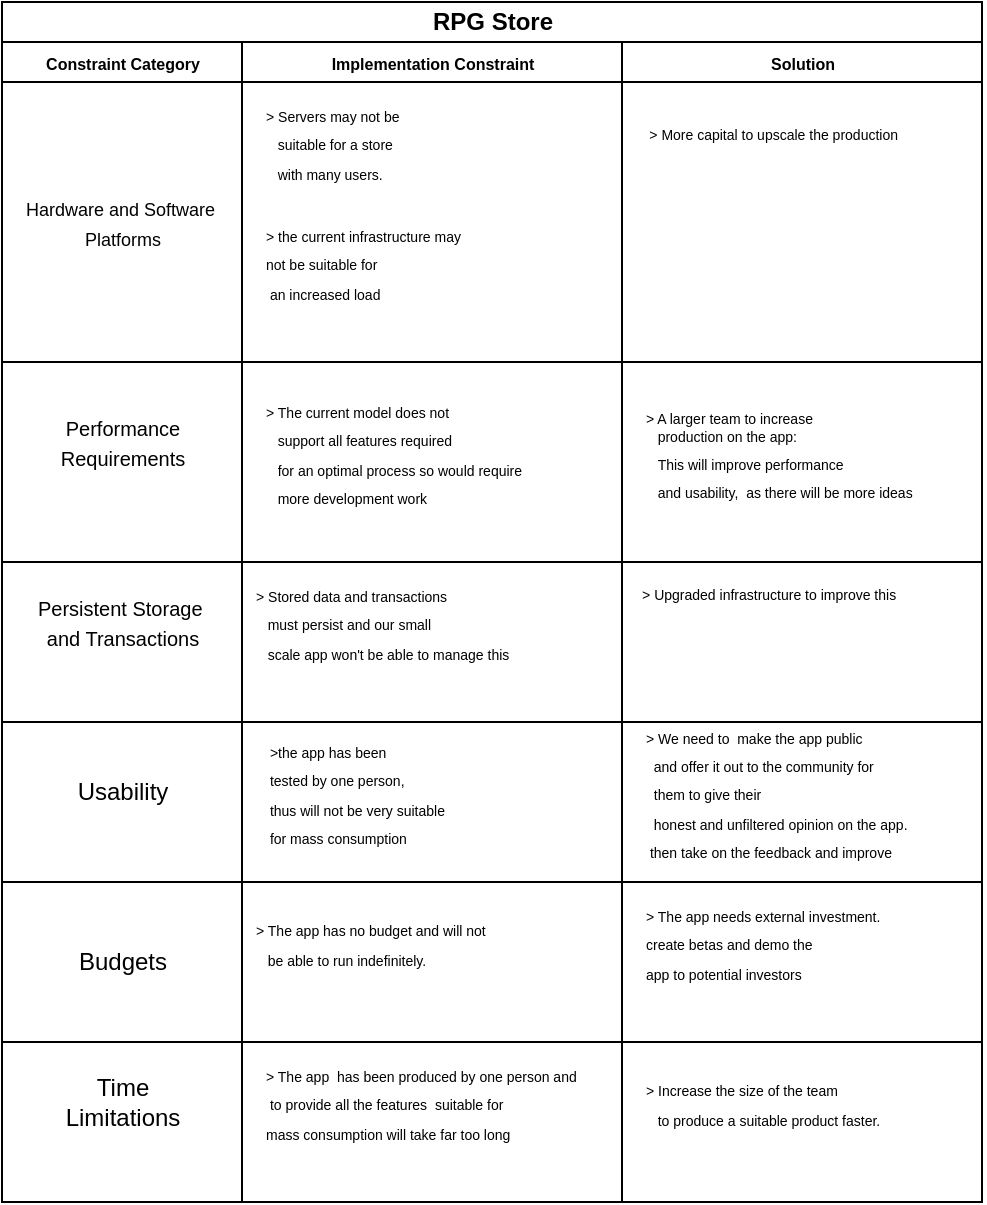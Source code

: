 <mxfile version="21.1.2" type="github">
  <diagram name="Page-1" id="4v8jdQ_9QiTM1c_yFP0A">
    <mxGraphModel dx="755" dy="423" grid="1" gridSize="10" guides="1" tooltips="1" connect="1" arrows="1" fold="1" page="1" pageScale="1" pageWidth="1654" pageHeight="1169" math="0" shadow="0">
      <root>
        <mxCell id="0" />
        <mxCell id="1" parent="0" />
        <mxCell id="7KavUZQOAWa1TJVqD98Y-1" value="RPG Store" style="swimlane;childLayout=stackLayout;resizeParent=1;resizeParentMax=0;startSize=20;html=1;" vertex="1" parent="1">
          <mxGeometry x="480" y="120" width="490.0" height="600" as="geometry" />
        </mxCell>
        <mxCell id="7KavUZQOAWa1TJVqD98Y-2" value="&lt;font style=&quot;font-size: 8px;&quot;&gt;Constraint Category&lt;/font&gt;" style="swimlane;startSize=20;html=1;" vertex="1" parent="7KavUZQOAWa1TJVqD98Y-1">
          <mxGeometry y="20" width="120" height="580" as="geometry" />
        </mxCell>
        <mxCell id="7KavUZQOAWa1TJVqD98Y-7" value="&lt;font style=&quot;font-size: 9px;&quot;&gt;Hardware and Software&amp;nbsp;&lt;br&gt;Platforms&lt;/font&gt;" style="text;html=1;align=center;verticalAlign=middle;resizable=0;points=[];autosize=1;strokeColor=none;fillColor=none;" vertex="1" parent="7KavUZQOAWa1TJVqD98Y-2">
          <mxGeometry x="-4.547e-13" y="70" width="120" height="40" as="geometry" />
        </mxCell>
        <mxCell id="7KavUZQOAWa1TJVqD98Y-16" value="&lt;font style=&quot;font-size: 10px;&quot;&gt;Performance&lt;br&gt;Requirements&lt;/font&gt;" style="text;html=1;align=center;verticalAlign=middle;resizable=0;points=[];autosize=1;strokeColor=none;fillColor=none;" vertex="1" parent="7KavUZQOAWa1TJVqD98Y-2">
          <mxGeometry x="15" y="180" width="90" height="40" as="geometry" />
        </mxCell>
        <mxCell id="7KavUZQOAWa1TJVqD98Y-20" value="&lt;font style=&quot;font-size: 10px;&quot;&gt;Persistent Storage&amp;nbsp;&lt;br&gt;and Transactions&lt;/font&gt;" style="text;html=1;align=center;verticalAlign=middle;resizable=0;points=[];autosize=1;strokeColor=none;fillColor=none;" vertex="1" parent="7KavUZQOAWa1TJVqD98Y-2">
          <mxGeometry x="5" y="270" width="110" height="40" as="geometry" />
        </mxCell>
        <mxCell id="7KavUZQOAWa1TJVqD98Y-34" value="Budgets" style="text;html=1;align=center;verticalAlign=middle;resizable=0;points=[];autosize=1;strokeColor=none;fillColor=none;" vertex="1" parent="7KavUZQOAWa1TJVqD98Y-2">
          <mxGeometry x="25" y="445" width="70" height="30" as="geometry" />
        </mxCell>
        <mxCell id="7KavUZQOAWa1TJVqD98Y-29" value="Usability" style="text;html=1;align=center;verticalAlign=middle;resizable=0;points=[];autosize=1;strokeColor=none;fillColor=none;" vertex="1" parent="7KavUZQOAWa1TJVqD98Y-2">
          <mxGeometry x="25" y="360" width="70" height="30" as="geometry" />
        </mxCell>
        <mxCell id="7KavUZQOAWa1TJVqD98Y-3" value="&lt;font style=&quot;font-size: 8px;&quot;&gt;Implementation Constraint&lt;/font&gt;" style="swimlane;startSize=20;html=1;" vertex="1" parent="7KavUZQOAWa1TJVqD98Y-1">
          <mxGeometry x="120" y="20" width="190" height="580" as="geometry" />
        </mxCell>
        <mxCell id="7KavUZQOAWa1TJVqD98Y-11" value="&lt;font style=&quot;font-size: 7px;&quot;&gt;&amp;gt; Servers may not be &lt;br&gt;&amp;nbsp; &amp;nbsp;suitable for a store &lt;br&gt;&amp;nbsp; &amp;nbsp;with many users.&amp;nbsp;&lt;/font&gt;" style="text;html=1;align=left;verticalAlign=middle;resizable=0;points=[];autosize=1;strokeColor=none;fillColor=none;" vertex="1" parent="7KavUZQOAWa1TJVqD98Y-3">
          <mxGeometry x="10" y="20" width="90" height="60" as="geometry" />
        </mxCell>
        <mxCell id="7KavUZQOAWa1TJVqD98Y-17" value="&lt;font style=&quot;font-size: 7px;&quot;&gt;&amp;gt; The current model does not&lt;br&gt;&amp;nbsp; &amp;nbsp;support all features required &lt;br&gt;&amp;nbsp; &amp;nbsp;for an optimal process so would require &lt;br&gt;&amp;nbsp; &amp;nbsp;more development work&amp;nbsp;&lt;/font&gt;" style="text;html=1;align=left;verticalAlign=middle;resizable=0;points=[];autosize=1;strokeColor=none;fillColor=none;" vertex="1" parent="7KavUZQOAWa1TJVqD98Y-3">
          <mxGeometry x="10.0" y="170" width="150" height="70" as="geometry" />
        </mxCell>
        <mxCell id="7KavUZQOAWa1TJVqD98Y-18" value="&lt;span style=&quot;font-size: 7px;&quot;&gt;&amp;gt; the current infrastructure may &lt;br&gt;not be suitable for&lt;br&gt;&amp;nbsp;an increased load&amp;nbsp;&lt;/span&gt;" style="text;html=1;align=left;verticalAlign=middle;resizable=0;points=[];autosize=1;strokeColor=none;fillColor=none;" vertex="1" parent="7KavUZQOAWa1TJVqD98Y-3">
          <mxGeometry x="10" y="80" width="120" height="60" as="geometry" />
        </mxCell>
        <mxCell id="7KavUZQOAWa1TJVqD98Y-21" value="&lt;font style=&quot;font-size: 7px;&quot;&gt;&amp;gt; Stored data and transactions &lt;br&gt;&amp;nbsp; &amp;nbsp;must persist and our small &lt;br&gt;&amp;nbsp; &amp;nbsp;scale app won&#39;t be able to manage this&amp;nbsp;&lt;/font&gt;" style="text;html=1;align=left;verticalAlign=middle;resizable=0;points=[];autosize=1;strokeColor=none;fillColor=none;" vertex="1" parent="7KavUZQOAWa1TJVqD98Y-3">
          <mxGeometry x="5" y="260" width="150" height="60" as="geometry" />
        </mxCell>
        <mxCell id="7KavUZQOAWa1TJVqD98Y-30" value="&lt;font style=&quot;font-size: 7px;&quot;&gt;&amp;nbsp;&amp;gt;the app has been &lt;br&gt;&amp;nbsp;tested by one person,&lt;br&gt;&amp;nbsp;thus will not be very suitable &lt;br&gt;&amp;nbsp;for mass consumption&lt;/font&gt;" style="text;html=1;align=left;verticalAlign=middle;resizable=0;points=[];autosize=1;strokeColor=none;fillColor=none;" vertex="1" parent="7KavUZQOAWa1TJVqD98Y-3">
          <mxGeometry x="10" y="340" width="110" height="70" as="geometry" />
        </mxCell>
        <mxCell id="7KavUZQOAWa1TJVqD98Y-35" value="&lt;span style=&quot;font-size: 7px;&quot;&gt;&amp;gt; The app has no budget and will not &lt;/span&gt;&lt;br&gt;&lt;span style=&quot;font-size: 7px;&quot;&gt;&amp;nbsp; &amp;nbsp;be able to run indefinitely.&lt;/span&gt;" style="text;html=1;align=left;verticalAlign=middle;resizable=0;points=[];autosize=1;strokeColor=none;fillColor=none;" vertex="1" parent="7KavUZQOAWa1TJVqD98Y-3">
          <mxGeometry x="5" y="430" width="140" height="40" as="geometry" />
        </mxCell>
        <mxCell id="7KavUZQOAWa1TJVqD98Y-43" value="&lt;font style=&quot;font-size: 7px;&quot;&gt;&amp;gt; The app&amp;nbsp; has been produced by one person and&lt;br&gt;&amp;nbsp;to provide all the features&amp;nbsp; suitable for &lt;br&gt;mass consumption will take far too long&amp;nbsp;&lt;/font&gt;" style="text;html=1;align=left;verticalAlign=middle;resizable=0;points=[];autosize=1;strokeColor=none;fillColor=none;" vertex="1" parent="7KavUZQOAWa1TJVqD98Y-3">
          <mxGeometry x="10" y="500" width="180" height="60" as="geometry" />
        </mxCell>
        <mxCell id="7KavUZQOAWa1TJVqD98Y-4" value="&lt;font style=&quot;font-size: 8px;&quot;&gt;Solution&lt;/font&gt;" style="swimlane;startSize=20;html=1;" vertex="1" parent="7KavUZQOAWa1TJVqD98Y-1">
          <mxGeometry x="310" y="20" width="180.0" height="580" as="geometry" />
        </mxCell>
        <mxCell id="7KavUZQOAWa1TJVqD98Y-13" value="&lt;font style=&quot;font-size: 7px;&quot;&gt;&amp;gt; A larger team to increase &lt;br&gt;&lt;div style=&quot;&quot;&gt;&lt;span style=&quot;background-color: initial;&quot;&gt;&amp;nbsp; &amp;nbsp;production on the app:&amp;nbsp;&lt;/span&gt;&lt;/div&gt;&amp;nbsp; &amp;nbsp;This will improve performance &lt;br&gt;&amp;nbsp; &amp;nbsp;and usability,&amp;nbsp; as there will be more ideas&amp;nbsp; &amp;nbsp;&lt;/font&gt;" style="text;html=1;align=left;verticalAlign=middle;resizable=0;points=[];autosize=1;strokeColor=none;fillColor=none;" vertex="1" parent="7KavUZQOAWa1TJVqD98Y-4">
          <mxGeometry x="10.0" y="170" width="160" height="70" as="geometry" />
        </mxCell>
        <mxCell id="7KavUZQOAWa1TJVqD98Y-14" value="&lt;font style=&quot;font-size: 7px;&quot;&gt;&amp;nbsp; &amp;nbsp; &amp;nbsp; &amp;gt; More capital to upscale the production&lt;/font&gt;" style="text;html=1;align=left;verticalAlign=middle;resizable=0;points=[];autosize=1;strokeColor=none;fillColor=none;" vertex="1" parent="7KavUZQOAWa1TJVqD98Y-4">
          <mxGeometry x="4.547e-13" y="30" width="160" height="30" as="geometry" />
        </mxCell>
        <mxCell id="7KavUZQOAWa1TJVqD98Y-27" value="&lt;font style=&quot;font-size: 7px;&quot;&gt;&amp;gt; Upgraded infrastructure to improve this&amp;nbsp;&amp;nbsp;&lt;/font&gt;" style="text;html=1;align=center;verticalAlign=middle;resizable=0;points=[];autosize=1;strokeColor=none;fillColor=none;" vertex="1" parent="7KavUZQOAWa1TJVqD98Y-4">
          <mxGeometry x="4.547e-13" y="260" width="150" height="30" as="geometry" />
        </mxCell>
        <mxCell id="7KavUZQOAWa1TJVqD98Y-32" value="&lt;font style=&quot;font-size: 7px;&quot;&gt;&amp;gt; We need to&amp;nbsp; make the app public&lt;br&gt;&amp;nbsp; and offer it out to the community for &lt;br&gt;&amp;nbsp; them to give their &lt;br&gt;&amp;nbsp; honest and unfiltered opinion on the app.&amp;nbsp;&lt;br&gt;&amp;nbsp;then take on the feedback and improve&lt;br&gt;&lt;/font&gt;" style="text;html=1;align=left;verticalAlign=middle;resizable=0;points=[];autosize=1;strokeColor=none;fillColor=none;" vertex="1" parent="7KavUZQOAWa1TJVqD98Y-4">
          <mxGeometry x="10.0" y="330" width="160" height="90" as="geometry" />
        </mxCell>
        <mxCell id="7KavUZQOAWa1TJVqD98Y-36" value="&lt;font style=&quot;font-size: 7px;&quot;&gt;&amp;gt; The app needs external investment. &lt;br&gt;create betas and demo the &lt;br&gt;app to potential investors&lt;/font&gt;" style="text;html=1;align=left;verticalAlign=middle;resizable=0;points=[];autosize=1;strokeColor=none;fillColor=none;" vertex="1" parent="7KavUZQOAWa1TJVqD98Y-4">
          <mxGeometry x="10.0" y="420" width="140" height="60" as="geometry" />
        </mxCell>
        <mxCell id="7KavUZQOAWa1TJVqD98Y-44" value="&lt;font style=&quot;font-size: 7px;&quot;&gt;&amp;gt; Increase the size of the team &lt;br&gt;&amp;nbsp; &amp;nbsp;to produce a suitable product faster.&amp;nbsp;&lt;/font&gt;" style="text;html=1;align=left;verticalAlign=middle;resizable=0;points=[];autosize=1;strokeColor=none;fillColor=none;" vertex="1" parent="7KavUZQOAWa1TJVqD98Y-4">
          <mxGeometry x="10" y="510" width="140" height="40" as="geometry" />
        </mxCell>
        <mxCell id="7KavUZQOAWa1TJVqD98Y-19" value="" style="endArrow=none;html=1;rounded=0;" edge="1" parent="7KavUZQOAWa1TJVqD98Y-1">
          <mxGeometry width="50" height="50" relative="1" as="geometry">
            <mxPoint y="280" as="sourcePoint" />
            <mxPoint x="490" y="280" as="targetPoint" />
            <Array as="points">
              <mxPoint x="10" y="280" />
            </Array>
          </mxGeometry>
        </mxCell>
        <mxCell id="7KavUZQOAWa1TJVqD98Y-15" value="" style="endArrow=none;html=1;rounded=0;" edge="1" parent="1">
          <mxGeometry width="50" height="50" relative="1" as="geometry">
            <mxPoint x="480" y="300" as="sourcePoint" />
            <mxPoint x="970" y="300" as="targetPoint" />
          </mxGeometry>
        </mxCell>
        <mxCell id="7KavUZQOAWa1TJVqD98Y-28" value="" style="endArrow=none;html=1;rounded=0;" edge="1" parent="1">
          <mxGeometry width="50" height="50" relative="1" as="geometry">
            <mxPoint x="480" y="480" as="sourcePoint" />
            <mxPoint x="970" y="480" as="targetPoint" />
          </mxGeometry>
        </mxCell>
        <mxCell id="7KavUZQOAWa1TJVqD98Y-33" value="" style="endArrow=none;html=1;rounded=0;" edge="1" parent="1">
          <mxGeometry width="50" height="50" relative="1" as="geometry">
            <mxPoint x="480" y="560" as="sourcePoint" />
            <mxPoint x="970" y="560" as="targetPoint" />
          </mxGeometry>
        </mxCell>
        <mxCell id="7KavUZQOAWa1TJVqD98Y-40" value="" style="endArrow=none;html=1;rounded=0;" edge="1" parent="1">
          <mxGeometry width="50" height="50" relative="1" as="geometry">
            <mxPoint x="480" y="640" as="sourcePoint" />
            <mxPoint x="970" y="640" as="targetPoint" />
          </mxGeometry>
        </mxCell>
        <mxCell id="7KavUZQOAWa1TJVqD98Y-41" value="Time&lt;br&gt;Limitations" style="text;html=1;align=center;verticalAlign=middle;resizable=0;points=[];autosize=1;strokeColor=none;fillColor=none;" vertex="1" parent="1">
          <mxGeometry x="500" y="650" width="80" height="40" as="geometry" />
        </mxCell>
      </root>
    </mxGraphModel>
  </diagram>
</mxfile>
